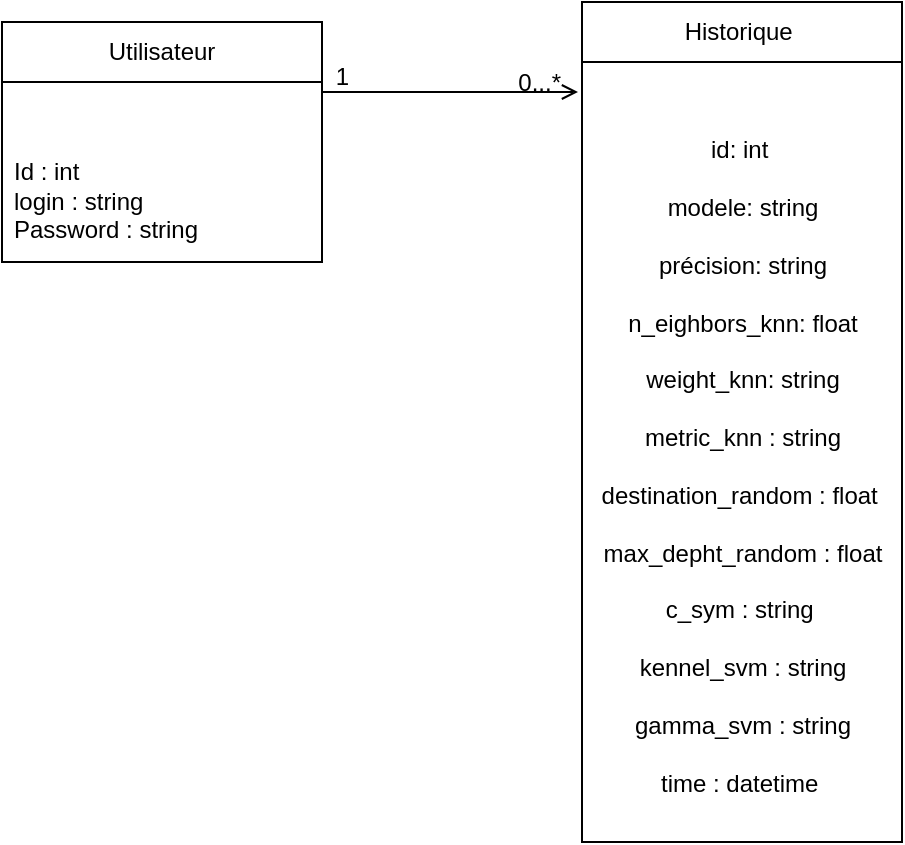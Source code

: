 <mxfile version="24.2.5" type="device">
  <diagram id="C5RBs43oDa-KdzZeNtuy" name="Page-1">
    <mxGraphModel dx="1050" dy="569" grid="1" gridSize="10" guides="1" tooltips="1" connect="1" arrows="1" fold="1" page="1" pageScale="1" pageWidth="827" pageHeight="1169" math="0" shadow="0">
      <root>
        <mxCell id="WIyWlLk6GJQsqaUBKTNV-0" />
        <mxCell id="WIyWlLk6GJQsqaUBKTNV-1" parent="WIyWlLk6GJQsqaUBKTNV-0" />
        <mxCell id="zkfFHV4jXpPFQw0GAbJ--26" value="" style="endArrow=open;shadow=0;strokeWidth=1;rounded=0;curved=0;endFill=1;edgeStyle=elbowEdgeStyle;elbow=vertical;" parent="WIyWlLk6GJQsqaUBKTNV-1" edge="1">
          <mxGeometry x="0.5" y="41" relative="1" as="geometry">
            <mxPoint x="380" y="165" as="sourcePoint" />
            <mxPoint x="508" y="165" as="targetPoint" />
            <mxPoint x="-40" y="32" as="offset" />
          </mxGeometry>
        </mxCell>
        <mxCell id="zkfFHV4jXpPFQw0GAbJ--28" value="0...*" style="resizable=0;align=right;verticalAlign=bottom;labelBackgroundColor=none;fontSize=12;" parent="zkfFHV4jXpPFQw0GAbJ--26" connectable="0" vertex="1">
          <mxGeometry x="1" relative="1" as="geometry">
            <mxPoint x="-7" y="4" as="offset" />
          </mxGeometry>
        </mxCell>
        <mxCell id="jgV9b4HeaqgOm8Ign2In-56" value="Utilisateur" style="swimlane;fontStyle=0;childLayout=stackLayout;horizontal=1;startSize=30;horizontalStack=0;resizeParent=1;resizeParentMax=0;resizeLast=0;collapsible=1;marginBottom=0;whiteSpace=wrap;html=1;" parent="WIyWlLk6GJQsqaUBKTNV-1" vertex="1">
          <mxGeometry x="220" y="130" width="160" height="120" as="geometry" />
        </mxCell>
        <mxCell id="jgV9b4HeaqgOm8Ign2In-57" value="&lt;div&gt;&lt;br&gt;&lt;/div&gt;&lt;div&gt;&lt;br&gt;&lt;/div&gt;&lt;div&gt;Id : int&lt;/div&gt;login : string&lt;div&gt;Password : string&lt;br&gt;&lt;/div&gt;" style="text;strokeColor=none;fillColor=none;align=left;verticalAlign=middle;spacingLeft=4;spacingRight=4;overflow=hidden;points=[[0,0.5],[1,0.5]];portConstraint=eastwest;rotatable=0;whiteSpace=wrap;html=1;" parent="jgV9b4HeaqgOm8Ign2In-56" vertex="1">
          <mxGeometry y="30" width="160" height="90" as="geometry" />
        </mxCell>
        <mxCell id="jgV9b4HeaqgOm8Ign2In-60" value="1" style="resizable=0;align=right;verticalAlign=bottom;labelBackgroundColor=none;fontSize=12;" parent="WIyWlLk6GJQsqaUBKTNV-1" connectable="0" vertex="1">
          <mxGeometry x="440" y="220" as="geometry">
            <mxPoint x="-45" y="-54" as="offset" />
          </mxGeometry>
        </mxCell>
        <mxCell id="jgV9b4HeaqgOm8Ign2In-65" value="Historique&amp;nbsp;" style="swimlane;fontStyle=0;childLayout=stackLayout;horizontal=1;startSize=30;horizontalStack=0;resizeParent=1;resizeParentMax=0;resizeLast=0;collapsible=1;marginBottom=0;whiteSpace=wrap;html=1;" parent="WIyWlLk6GJQsqaUBKTNV-1" vertex="1">
          <mxGeometry x="510" y="120" width="160" height="420" as="geometry" />
        </mxCell>
        <mxCell id="jgV9b4HeaqgOm8Ign2In-69" value="&lt;div&gt;&lt;br&gt;&lt;/div&gt;&lt;div&gt;&lt;br&gt;&lt;/div&gt;&lt;div&gt;id: int&amp;nbsp;&lt;/div&gt;&lt;div&gt;&lt;br&gt;&lt;/div&gt;&lt;div&gt;modele&lt;span style=&quot;background-color: initial;&quot;&gt;: string&lt;/span&gt;&lt;/div&gt;&lt;div&gt;&lt;span style=&quot;background-color: initial;&quot;&gt;&lt;br&gt;&lt;/span&gt;&lt;/div&gt;&lt;div&gt;précision: string&lt;/div&gt;&lt;div&gt;&lt;br&gt;&lt;/div&gt;&lt;div&gt;n_eighbors_knn: float&lt;/div&gt;&lt;div&gt;&lt;br&gt;&lt;/div&gt;&lt;div&gt;weight_knn: string&lt;/div&gt;&lt;div&gt;&lt;br&gt;&lt;/div&gt;&lt;div&gt;metric_knn : string&lt;/div&gt;&lt;div&gt;&amp;nbsp;&lt;/div&gt;&lt;div&gt;destination_random : float&amp;nbsp;&lt;/div&gt;&lt;div&gt;&lt;br&gt;&lt;/div&gt;&lt;div&gt;max_depht_random&amp;nbsp;&lt;span style=&quot;background-color: initial;&quot;&gt;: float&lt;/span&gt;&lt;/div&gt;&lt;div&gt;&lt;span style=&quot;background-color: initial;&quot;&gt;&lt;br&gt;&lt;/span&gt;&lt;/div&gt;&lt;div&gt;c_sym : string&amp;nbsp;&lt;/div&gt;&lt;div&gt;&lt;br&gt;&lt;/div&gt;&lt;div&gt;kennel_svm : string&lt;/div&gt;&lt;div&gt;&lt;br&gt;&lt;/div&gt;&lt;div&gt;gamma_svm : string&lt;/div&gt;&lt;div&gt;&lt;br&gt;&lt;/div&gt;&lt;div&gt;time : datetime&amp;nbsp;&lt;/div&gt;&lt;div&gt;&lt;br&gt;&lt;/div&gt;" style="text;html=1;align=center;verticalAlign=middle;resizable=0;points=[];autosize=1;strokeColor=none;fillColor=none;" parent="jgV9b4HeaqgOm8Ign2In-65" vertex="1">
          <mxGeometry y="30" width="160" height="390" as="geometry" />
        </mxCell>
      </root>
    </mxGraphModel>
  </diagram>
</mxfile>
